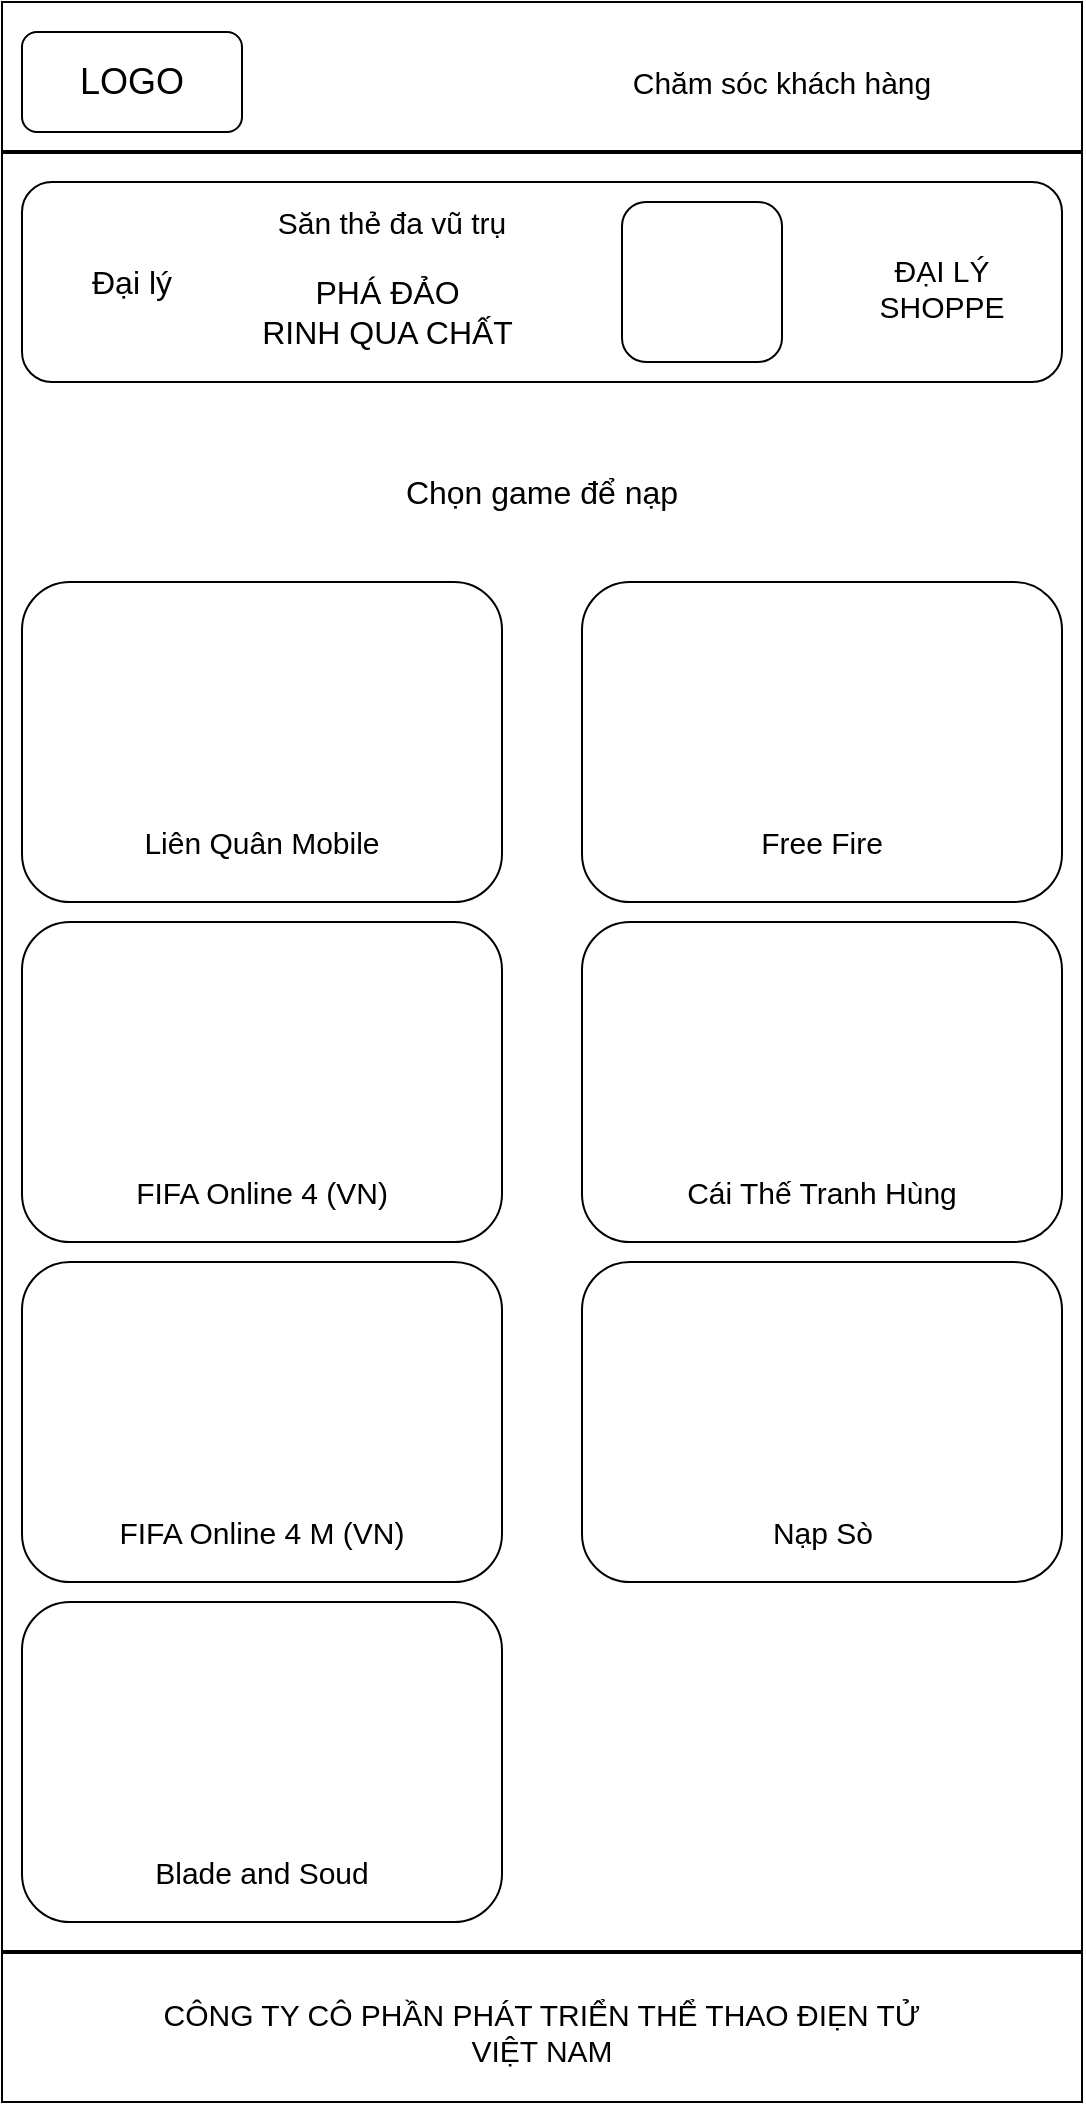 <mxfile version="21.0.6" type="device"><diagram name="Page-1" id="03018318-947c-dd8e-b7a3-06fadd420f32"><mxGraphModel dx="794" dy="441" grid="1" gridSize="10" guides="1" tooltips="1" connect="1" arrows="1" fold="1" page="1" pageScale="1" pageWidth="1100" pageHeight="850" background="#ffffff" math="0" shadow="0"><root><mxCell id="0"/><mxCell id="1" parent="0"/><mxCell id="BZfyu3uzSLCHDZZLBmYs-1" value="" style="rounded=0;whiteSpace=wrap;html=1;" parent="1" vertex="1"><mxGeometry x="260" y="20" width="540" height="1050" as="geometry"/></mxCell><mxCell id="BZfyu3uzSLCHDZZLBmYs-3" value="&lt;font style=&quot;font-size: 18px;&quot;&gt;LOGO&lt;/font&gt;" style="rounded=1;whiteSpace=wrap;html=1;" parent="1" vertex="1"><mxGeometry x="270" y="35" width="110" height="50" as="geometry"/></mxCell><mxCell id="BZfyu3uzSLCHDZZLBmYs-4" value="&lt;font style=&quot;font-size: 15px;&quot;&gt;Chăm sóc khách hàng&lt;/font&gt;" style="text;strokeColor=none;align=center;fillColor=none;html=1;verticalAlign=middle;whiteSpace=wrap;rounded=0;" parent="1" vertex="1"><mxGeometry x="560" y="45" width="180" height="30" as="geometry"/></mxCell><mxCell id="BZfyu3uzSLCHDZZLBmYs-5" value="" style="shape=image;html=1;verticalAlign=top;verticalLabelPosition=bottom;labelBackgroundColor=#ffffff;imageAspect=0;aspect=fixed;image=https://cdn1.iconfinder.com/data/icons/ionicons-fill-vol-2/512/menu-128.png" parent="1" vertex="1"><mxGeometry x="740" y="40" width="40" height="40" as="geometry"/></mxCell><mxCell id="BZfyu3uzSLCHDZZLBmYs-6" value="" style="line;strokeWidth=2;html=1;" parent="1" vertex="1"><mxGeometry x="260" y="90" width="540" height="10" as="geometry"/></mxCell><mxCell id="BZfyu3uzSLCHDZZLBmYs-7" value="" style="rounded=1;whiteSpace=wrap;html=1;" parent="1" vertex="1"><mxGeometry x="270" y="110" width="520" height="100" as="geometry"/></mxCell><mxCell id="BZfyu3uzSLCHDZZLBmYs-8" value="&lt;font style=&quot;font-size: 16px;&quot;&gt;Đại lý&lt;/font&gt;" style="text;strokeColor=none;align=center;fillColor=none;html=1;verticalAlign=middle;whiteSpace=wrap;rounded=0;" parent="1" vertex="1"><mxGeometry x="270" y="145" width="110" height="30" as="geometry"/></mxCell><mxCell id="BZfyu3uzSLCHDZZLBmYs-9" value="&lt;font style=&quot;font-size: 15px;&quot;&gt;Săn thẻ đa vũ trụ&lt;/font&gt;" style="text;strokeColor=none;align=center;fillColor=none;html=1;verticalAlign=middle;whiteSpace=wrap;rounded=0;" parent="1" vertex="1"><mxGeometry x="370" y="115" width="170" height="30" as="geometry"/></mxCell><mxCell id="BZfyu3uzSLCHDZZLBmYs-10" value="&lt;font style=&quot;font-size: 16px;&quot;&gt;PHÁ ĐẢO&amp;nbsp;&lt;br&gt;RINH QUA CHẤT&amp;nbsp;&lt;/font&gt;" style="text;strokeColor=none;align=center;fillColor=none;html=1;verticalAlign=middle;whiteSpace=wrap;rounded=0;" parent="1" vertex="1"><mxGeometry x="370" y="150" width="170" height="50" as="geometry"/></mxCell><mxCell id="BZfyu3uzSLCHDZZLBmYs-11" value="" style="rounded=1;whiteSpace=wrap;html=1;" parent="1" vertex="1"><mxGeometry x="570" y="120" width="80" height="80" as="geometry"/></mxCell><mxCell id="BZfyu3uzSLCHDZZLBmYs-12" value="&lt;font style=&quot;font-size: 15px;&quot;&gt;ĐẠI LÝ&lt;br&gt;SHOPPE&lt;/font&gt;" style="text;strokeColor=none;align=center;fillColor=none;html=1;verticalAlign=middle;whiteSpace=wrap;rounded=0;" parent="1" vertex="1"><mxGeometry x="680" y="135" width="100" height="55" as="geometry"/></mxCell><mxCell id="BZfyu3uzSLCHDZZLBmYs-13" value="&lt;font style=&quot;font-size: 16px;&quot;&gt;Chọn game để nạp&lt;/font&gt;" style="text;strokeColor=none;align=center;fillColor=none;html=1;verticalAlign=middle;whiteSpace=wrap;rounded=0;" parent="1" vertex="1"><mxGeometry x="440" y="250" width="180" height="30" as="geometry"/></mxCell><mxCell id="BZfyu3uzSLCHDZZLBmYs-27" value="" style="rounded=1;whiteSpace=wrap;html=1;" parent="1" vertex="1"><mxGeometry x="270" y="310" width="240" height="160" as="geometry"/></mxCell><mxCell id="BZfyu3uzSLCHDZZLBmYs-28" value="" style="rounded=1;whiteSpace=wrap;html=1;" parent="1" vertex="1"><mxGeometry x="550" y="310" width="240" height="160" as="geometry"/></mxCell><mxCell id="BZfyu3uzSLCHDZZLBmYs-29" value="" style="rounded=1;whiteSpace=wrap;html=1;" parent="1" vertex="1"><mxGeometry x="270" y="480" width="240" height="160" as="geometry"/></mxCell><mxCell id="BZfyu3uzSLCHDZZLBmYs-30" value="" style="rounded=1;whiteSpace=wrap;html=1;" parent="1" vertex="1"><mxGeometry x="550" y="480" width="240" height="160" as="geometry"/></mxCell><mxCell id="BZfyu3uzSLCHDZZLBmYs-31" value="" style="rounded=1;whiteSpace=wrap;html=1;" parent="1" vertex="1"><mxGeometry x="270" y="650" width="240" height="160" as="geometry"/></mxCell><mxCell id="BZfyu3uzSLCHDZZLBmYs-32" value="" style="rounded=1;whiteSpace=wrap;html=1;" parent="1" vertex="1"><mxGeometry x="550" y="650" width="240" height="160" as="geometry"/></mxCell><mxCell id="BZfyu3uzSLCHDZZLBmYs-33" value="" style="rounded=1;whiteSpace=wrap;html=1;" parent="1" vertex="1"><mxGeometry x="270" y="820" width="240" height="160" as="geometry"/></mxCell><mxCell id="BZfyu3uzSLCHDZZLBmYs-34" value="&lt;font style=&quot;font-size: 15px;&quot;&gt;Liên Quân Mobile&lt;/font&gt;" style="text;strokeColor=none;align=center;fillColor=none;html=1;verticalAlign=middle;whiteSpace=wrap;rounded=0;" parent="1" vertex="1"><mxGeometry x="325" y="425" width="130" height="30" as="geometry"/></mxCell><mxCell id="BZfyu3uzSLCHDZZLBmYs-35" value="&lt;font style=&quot;font-size: 15px;&quot;&gt;Free Fire&lt;/font&gt;" style="text;strokeColor=none;align=center;fillColor=none;html=1;verticalAlign=middle;whiteSpace=wrap;rounded=0;" parent="1" vertex="1"><mxGeometry x="615" y="425" width="110" height="30" as="geometry"/></mxCell><mxCell id="BZfyu3uzSLCHDZZLBmYs-36" value="&lt;font style=&quot;font-size: 15px;&quot;&gt;FIFA Online 4 (VN)&lt;/font&gt;" style="text;strokeColor=none;align=center;fillColor=none;html=1;verticalAlign=middle;whiteSpace=wrap;rounded=0;" parent="1" vertex="1"><mxGeometry x="320" y="600" width="140" height="30" as="geometry"/></mxCell><mxCell id="BZfyu3uzSLCHDZZLBmYs-37" value="&lt;font style=&quot;font-size: 15px;&quot;&gt;Cái Thế Tranh Hùng&lt;/font&gt;" style="text;strokeColor=none;align=center;fillColor=none;html=1;verticalAlign=middle;whiteSpace=wrap;rounded=0;" parent="1" vertex="1"><mxGeometry x="595" y="600" width="150" height="30" as="geometry"/></mxCell><mxCell id="BZfyu3uzSLCHDZZLBmYs-38" value="&lt;font style=&quot;font-size: 15px;&quot;&gt;FIFA Online 4 M (VN)&lt;/font&gt;" style="text;strokeColor=none;align=center;fillColor=none;html=1;verticalAlign=middle;whiteSpace=wrap;rounded=0;" parent="1" vertex="1"><mxGeometry x="305" y="770" width="170" height="30" as="geometry"/></mxCell><mxCell id="BZfyu3uzSLCHDZZLBmYs-39" value="&lt;font style=&quot;font-size: 15px;&quot;&gt;Nạp Sò&lt;/font&gt;" style="text;strokeColor=none;align=center;fillColor=none;html=1;verticalAlign=middle;whiteSpace=wrap;rounded=0;" parent="1" vertex="1"><mxGeometry x="622.5" y="770" width="95" height="30" as="geometry"/></mxCell><mxCell id="BZfyu3uzSLCHDZZLBmYs-40" value="&lt;font style=&quot;font-size: 15px;&quot;&gt;Blade and Soud&lt;/font&gt;" style="text;strokeColor=none;align=center;fillColor=none;html=1;verticalAlign=middle;whiteSpace=wrap;rounded=0;" parent="1" vertex="1"><mxGeometry x="325" y="940" width="130" height="30" as="geometry"/></mxCell><mxCell id="BZfyu3uzSLCHDZZLBmYs-41" value="" style="line;strokeWidth=2;html=1;" parent="1" vertex="1"><mxGeometry x="260" y="990" width="540" height="10" as="geometry"/></mxCell><mxCell id="BZfyu3uzSLCHDZZLBmYs-42" value="&lt;font style=&quot;font-size: 15px;&quot;&gt;CÔNG TY CÔ PHẦN PHÁT TRIỂN THỂ THAO ĐIẸN TỬ&lt;br&gt;VIỆT NAM&lt;/font&gt;" style="text;strokeColor=none;align=center;fillColor=none;html=1;verticalAlign=middle;whiteSpace=wrap;rounded=0;" parent="1" vertex="1"><mxGeometry x="325" y="1020" width="410" height="30" as="geometry"/></mxCell></root></mxGraphModel></diagram></mxfile>